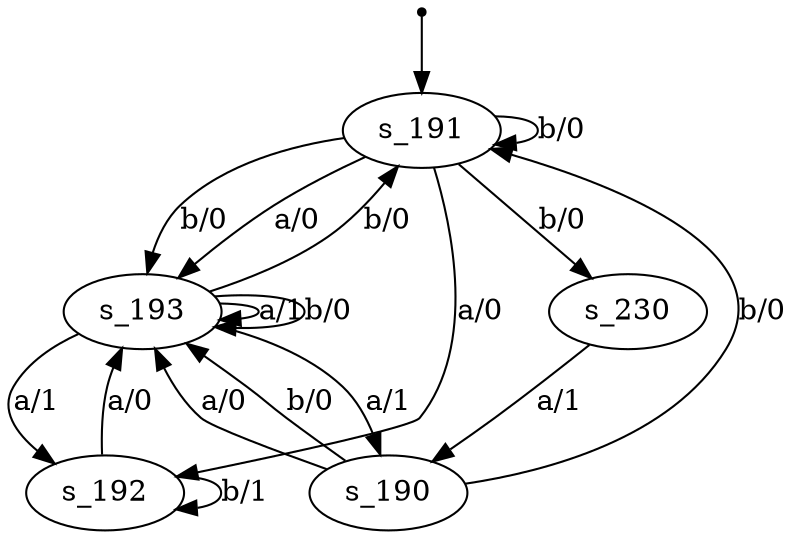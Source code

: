 digraph fsm {
	s_191 [root=true]
	s_193
	s_190
	s_192
	s_230
	qi [shape = point]
	qi -> s_191
	s_191 -> s_191 [label="b/0"]
	s_191 -> s_193 [label="b/0"]
	s_193 -> s_193 [label="a/1"]
	s_193 -> s_190 [label="a/1"]
	s_190 -> s_191 [label="b/0"]
	s_190 -> s_193 [label="a/0"]
	s_193 -> s_193 [label="b/0"]
	s_193 -> s_192 [label="a/1"]
	s_191 -> s_192 [label="a/0"]
	s_192 -> s_193 [label="a/0"]
	s_193 -> s_191 [label="b/0"]
	s_192 -> s_192 [label="b/1"]
	s_191 -> s_193 [label="a/0"]
	s_191 -> s_230 [label="b/0"]
	s_230 -> s_190 [label="a/1"]
	s_190 -> s_193 [label="b/0"]
}